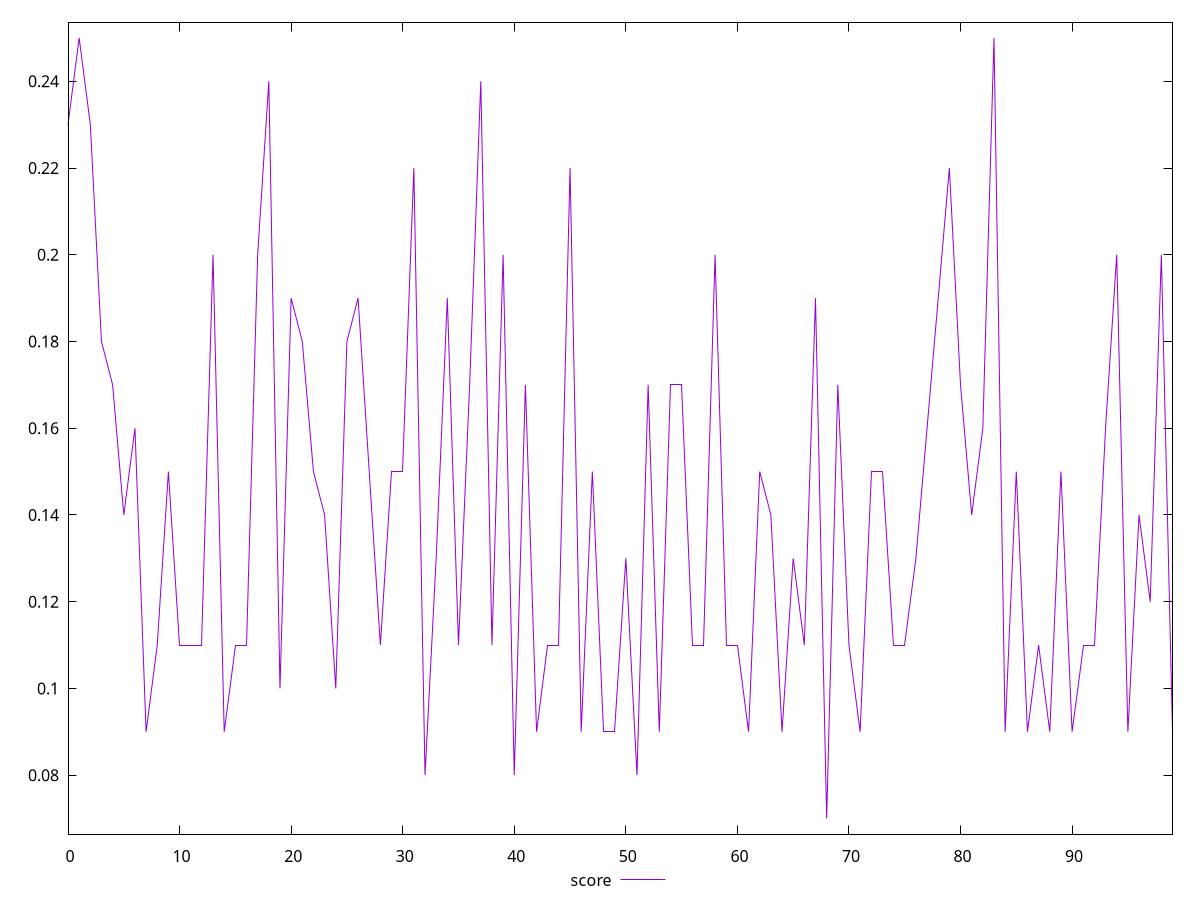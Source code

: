 reset

$score <<EOF
0 0.23
1 0.25
2 0.23
3 0.18
4 0.17
5 0.14
6 0.16
7 0.09
8 0.11
9 0.15
10 0.11
11 0.11
12 0.11
13 0.2
14 0.09
15 0.11
16 0.11
17 0.2
18 0.24
19 0.1
20 0.19
21 0.18
22 0.15
23 0.14
24 0.1
25 0.18
26 0.19
27 0.15
28 0.11
29 0.15
30 0.15
31 0.22
32 0.08
33 0.13
34 0.19
35 0.11
36 0.17
37 0.24
38 0.11
39 0.2
40 0.08
41 0.17
42 0.09
43 0.11
44 0.11
45 0.22
46 0.09
47 0.15
48 0.09
49 0.09
50 0.13
51 0.08
52 0.17
53 0.09
54 0.17
55 0.17
56 0.11
57 0.11
58 0.2
59 0.11
60 0.11
61 0.09
62 0.15
63 0.14
64 0.09
65 0.13
66 0.11
67 0.19
68 0.07
69 0.17
70 0.11
71 0.09
72 0.15
73 0.15
74 0.11
75 0.11
76 0.13
77 0.16
78 0.19
79 0.22
80 0.17
81 0.14
82 0.16
83 0.25
84 0.09
85 0.15
86 0.09
87 0.11
88 0.09
89 0.15
90 0.09
91 0.11
92 0.11
93 0.16
94 0.2
95 0.09
96 0.14
97 0.12
98 0.2
99 0.09
EOF

set key outside below
set xrange [0:99]
set yrange [0.0664:0.2536]
set trange [0.0664:0.2536]
set terminal svg size 640, 500 enhanced background rgb 'white'
set output "reports/report_00028_2021-02-24T12-49-42.674Z/unused-javascript/samples/astro/score/values.svg"

plot $score title "score" with line

reset
